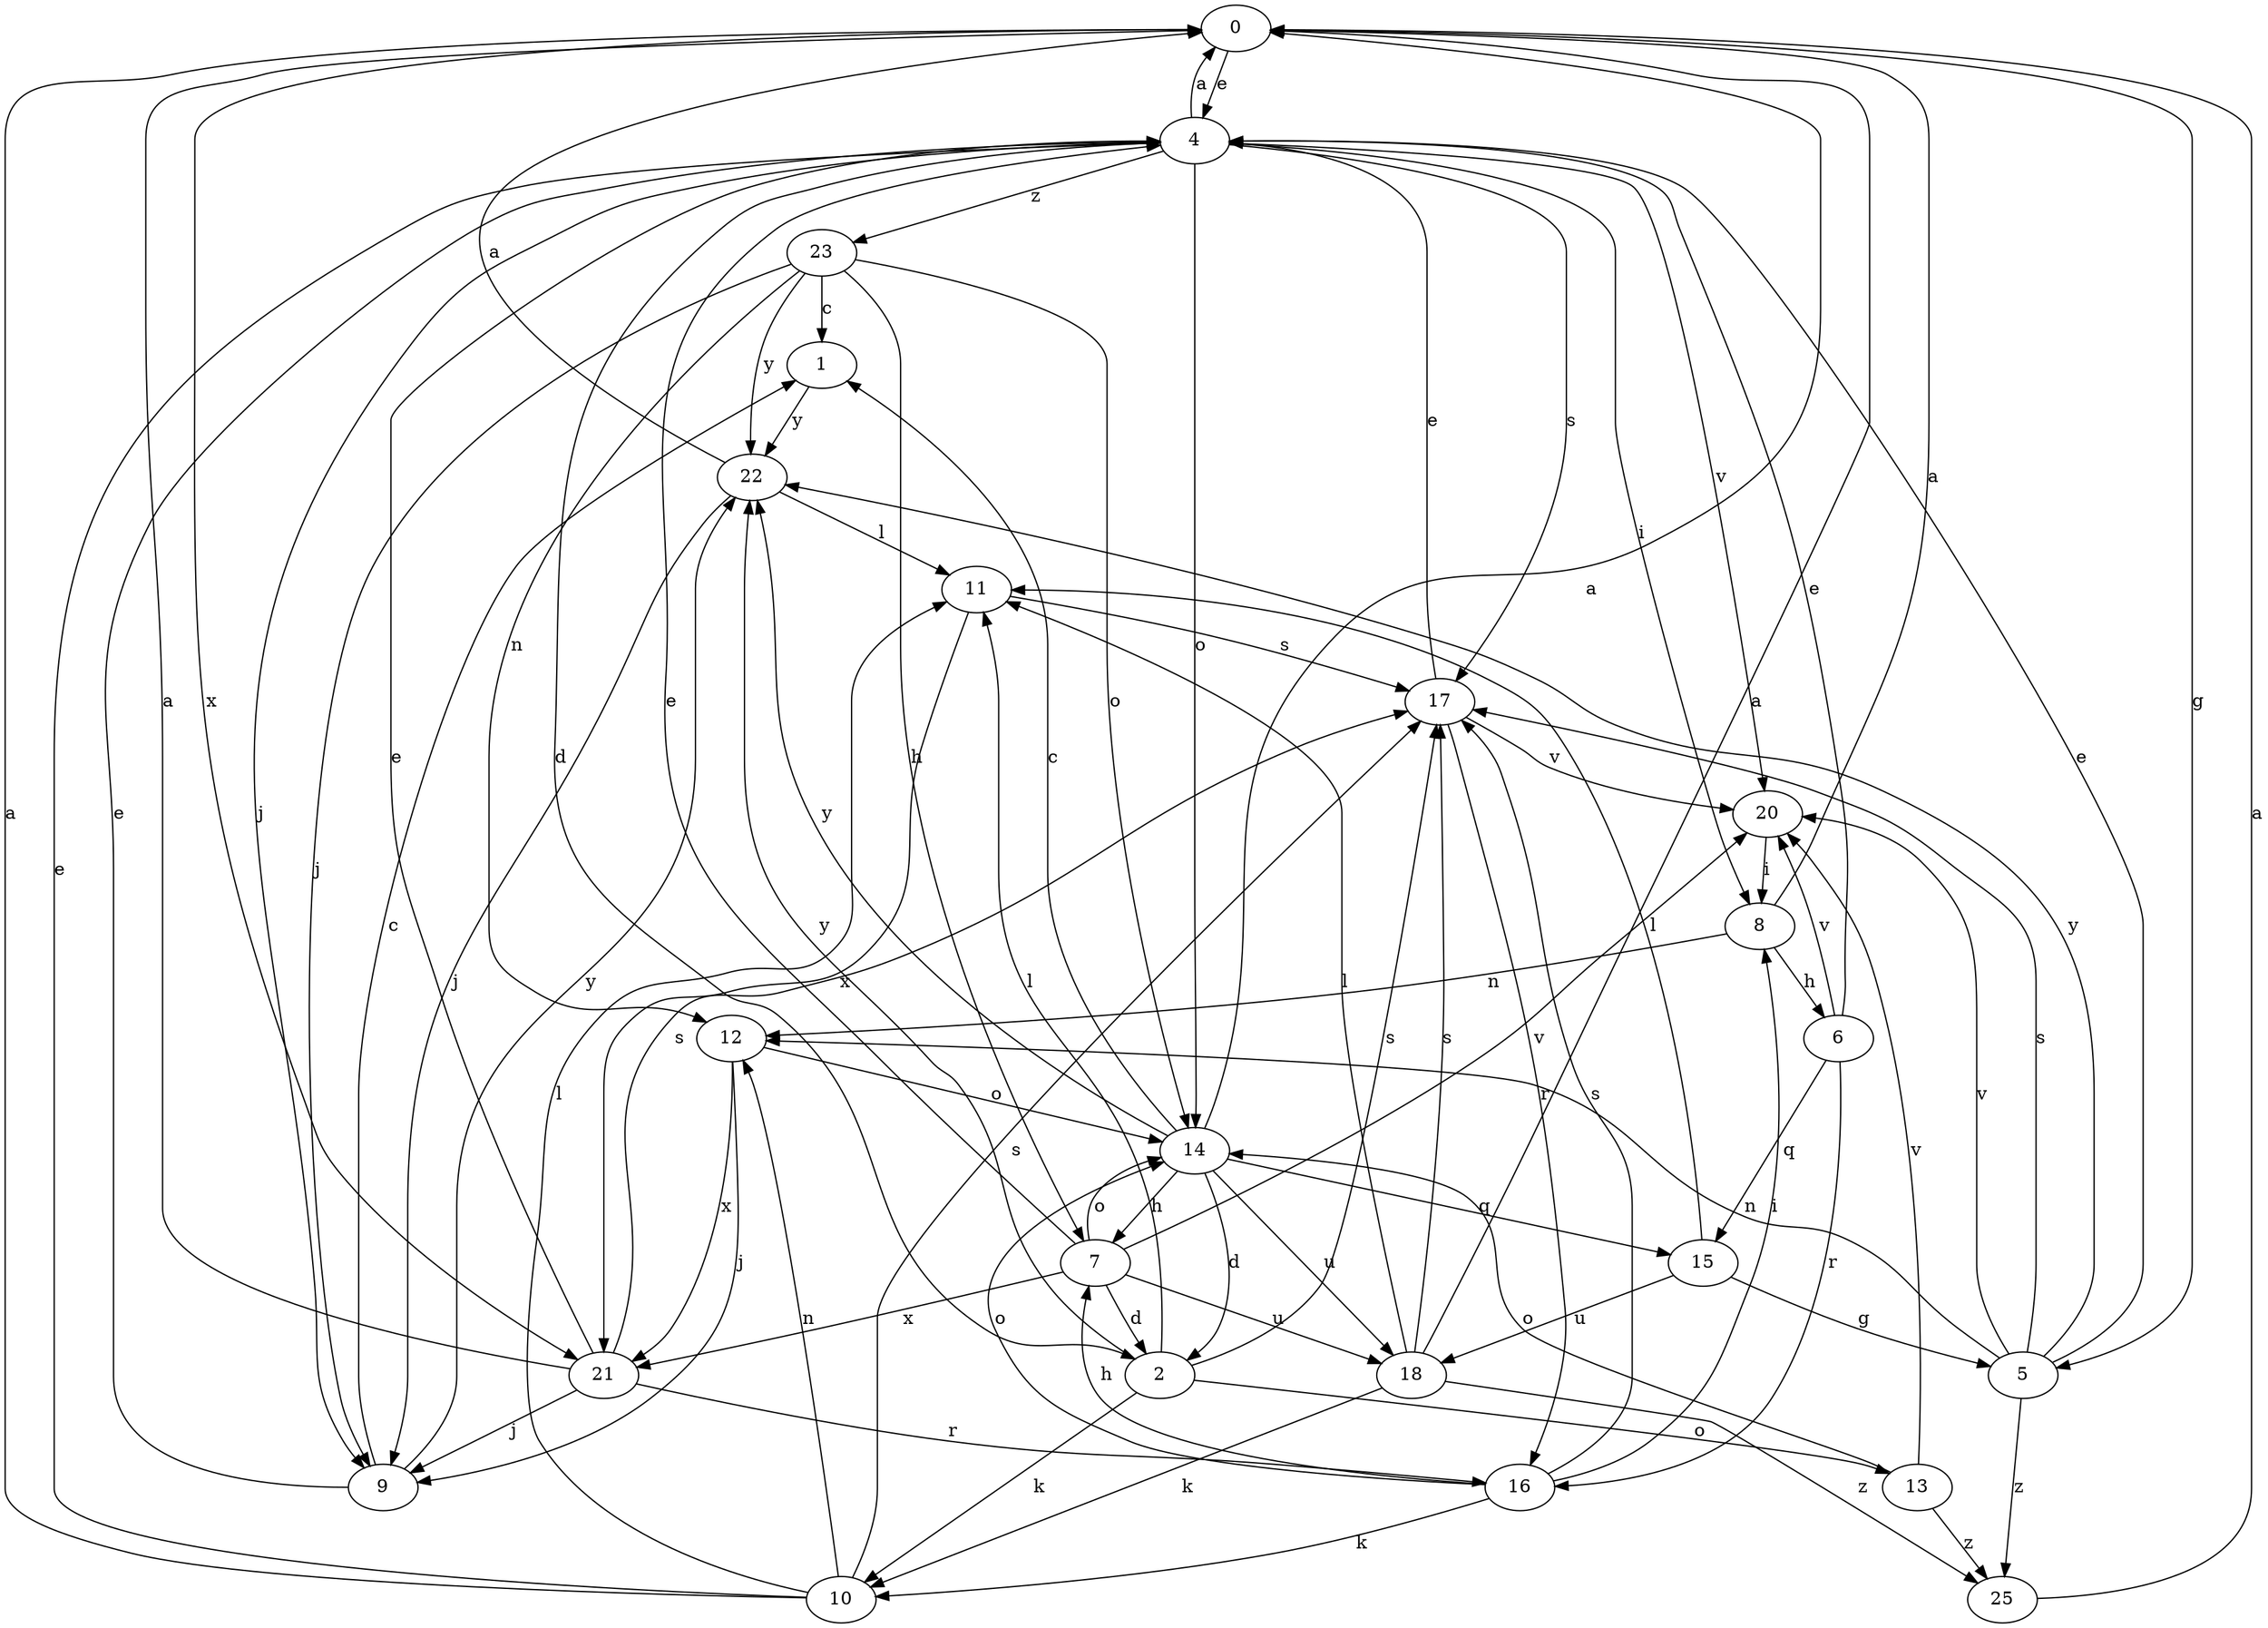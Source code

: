 strict digraph  {
0;
1;
2;
4;
5;
6;
7;
8;
9;
10;
11;
12;
13;
14;
15;
16;
17;
18;
20;
21;
22;
23;
25;
0 -> 4  [label=e];
0 -> 5  [label=g];
0 -> 21  [label=x];
1 -> 22  [label=y];
2 -> 10  [label=k];
2 -> 11  [label=l];
2 -> 13  [label=o];
2 -> 17  [label=s];
2 -> 22  [label=y];
4 -> 0  [label=a];
4 -> 2  [label=d];
4 -> 8  [label=i];
4 -> 9  [label=j];
4 -> 14  [label=o];
4 -> 17  [label=s];
4 -> 20  [label=v];
4 -> 23  [label=z];
5 -> 4  [label=e];
5 -> 12  [label=n];
5 -> 17  [label=s];
5 -> 20  [label=v];
5 -> 22  [label=y];
5 -> 25  [label=z];
6 -> 4  [label=e];
6 -> 15  [label=q];
6 -> 16  [label=r];
6 -> 20  [label=v];
7 -> 2  [label=d];
7 -> 4  [label=e];
7 -> 14  [label=o];
7 -> 18  [label=u];
7 -> 20  [label=v];
7 -> 21  [label=x];
8 -> 0  [label=a];
8 -> 6  [label=h];
8 -> 12  [label=n];
9 -> 1  [label=c];
9 -> 4  [label=e];
9 -> 22  [label=y];
10 -> 0  [label=a];
10 -> 4  [label=e];
10 -> 11  [label=l];
10 -> 12  [label=n];
10 -> 17  [label=s];
11 -> 17  [label=s];
11 -> 21  [label=x];
12 -> 9  [label=j];
12 -> 14  [label=o];
12 -> 21  [label=x];
13 -> 14  [label=o];
13 -> 20  [label=v];
13 -> 25  [label=z];
14 -> 0  [label=a];
14 -> 1  [label=c];
14 -> 2  [label=d];
14 -> 7  [label=h];
14 -> 15  [label=q];
14 -> 18  [label=u];
14 -> 22  [label=y];
15 -> 5  [label=g];
15 -> 11  [label=l];
15 -> 18  [label=u];
16 -> 7  [label=h];
16 -> 8  [label=i];
16 -> 10  [label=k];
16 -> 14  [label=o];
16 -> 17  [label=s];
17 -> 4  [label=e];
17 -> 16  [label=r];
17 -> 20  [label=v];
18 -> 0  [label=a];
18 -> 10  [label=k];
18 -> 11  [label=l];
18 -> 17  [label=s];
18 -> 25  [label=z];
20 -> 8  [label=i];
21 -> 0  [label=a];
21 -> 4  [label=e];
21 -> 9  [label=j];
21 -> 16  [label=r];
21 -> 17  [label=s];
22 -> 0  [label=a];
22 -> 9  [label=j];
22 -> 11  [label=l];
23 -> 1  [label=c];
23 -> 7  [label=h];
23 -> 9  [label=j];
23 -> 12  [label=n];
23 -> 14  [label=o];
23 -> 22  [label=y];
25 -> 0  [label=a];
}
